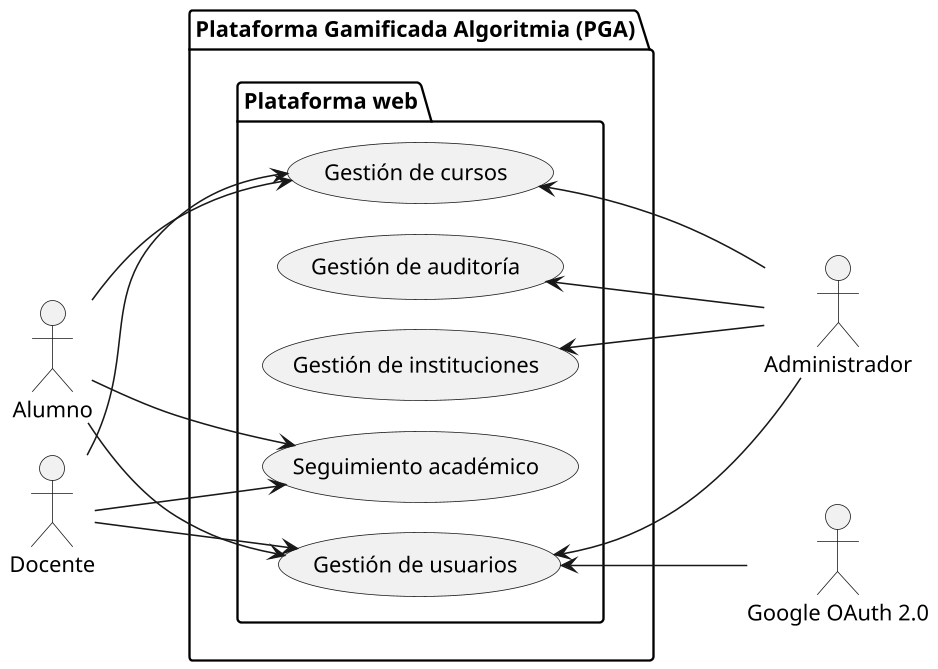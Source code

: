 @startuml DCU_PlataformaWebAltoNivel
left to right direction

skinparam dpi 150
skinparam usecasePadding 25
skinparam actorPadding 80
skinparam packagePadding 50
skinparam wrapWidth 200

skinparam nodesep 20
skinparam ranksep 100

actor Alumno
actor Docente
actor Administrador
actor "Google OAuth 2.0" as GoogleOAuth2

package "Plataforma Gamificada Algoritmia (PGA)"{
    package "Plataforma web"{
        usecase "Gestión de usuarios" as GestionUsuarios
        usecase "Gestión de instituciones" as GestionInstituciones
        usecase "Gestión de cursos" as GestionCursos
        usecase "Seguimiento académico" as SeguimientoAcademico
        usecase "Gestión de auditoría" as GestionAuditoria
    }

    Alumno --> GestionUsuarios
    Alumno --> GestionCursos
    Alumno --> SeguimientoAcademico
    
    Administrador -up-> GestionUsuarios
    Administrador -up-> GestionInstituciones
    Administrador -up-> GestionCursos
    Administrador -up-> GestionAuditoria

    Docente --> GestionUsuarios
    Docente --> GestionCursos
    Docente --> SeguimientoAcademico

    GoogleOAuth2 -up-> GestionUsuarios
}

@enduml